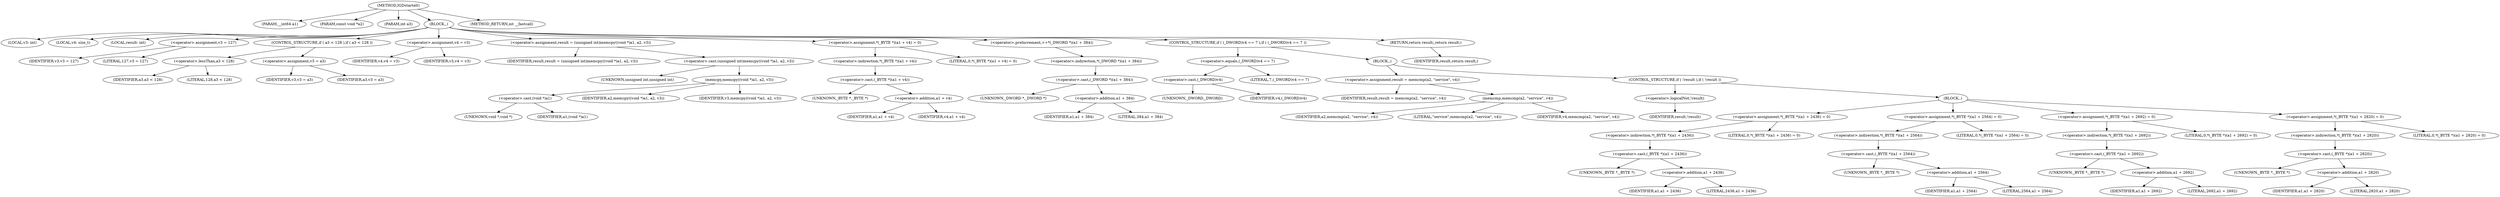 digraph IGDstartelt {  
"1000104" [label = "(METHOD,IGDstartelt)" ]
"1000105" [label = "(PARAM,__int64 a1)" ]
"1000106" [label = "(PARAM,const void *a2)" ]
"1000107" [label = "(PARAM,int a3)" ]
"1000108" [label = "(BLOCK,,)" ]
"1000109" [label = "(LOCAL,v3: int)" ]
"1000110" [label = "(LOCAL,v4: size_t)" ]
"1000111" [label = "(LOCAL,result: int)" ]
"1000112" [label = "(<operator>.assignment,v3 = 127)" ]
"1000113" [label = "(IDENTIFIER,v3,v3 = 127)" ]
"1000114" [label = "(LITERAL,127,v3 = 127)" ]
"1000115" [label = "(CONTROL_STRUCTURE,if ( a3 < 128 ),if ( a3 < 128 ))" ]
"1000116" [label = "(<operator>.lessThan,a3 < 128)" ]
"1000117" [label = "(IDENTIFIER,a3,a3 < 128)" ]
"1000118" [label = "(LITERAL,128,a3 < 128)" ]
"1000119" [label = "(<operator>.assignment,v3 = a3)" ]
"1000120" [label = "(IDENTIFIER,v3,v3 = a3)" ]
"1000121" [label = "(IDENTIFIER,a3,v3 = a3)" ]
"1000122" [label = "(<operator>.assignment,v4 = v3)" ]
"1000123" [label = "(IDENTIFIER,v4,v4 = v3)" ]
"1000124" [label = "(IDENTIFIER,v3,v4 = v3)" ]
"1000125" [label = "(<operator>.assignment,result = (unsigned int)memcpy((void *)a1, a2, v3))" ]
"1000126" [label = "(IDENTIFIER,result,result = (unsigned int)memcpy((void *)a1, a2, v3))" ]
"1000127" [label = "(<operator>.cast,(unsigned int)memcpy((void *)a1, a2, v3))" ]
"1000128" [label = "(UNKNOWN,unsigned int,unsigned int)" ]
"1000129" [label = "(memcpy,memcpy((void *)a1, a2, v3))" ]
"1000130" [label = "(<operator>.cast,(void *)a1)" ]
"1000131" [label = "(UNKNOWN,void *,void *)" ]
"1000132" [label = "(IDENTIFIER,a1,(void *)a1)" ]
"1000133" [label = "(IDENTIFIER,a2,memcpy((void *)a1, a2, v3))" ]
"1000134" [label = "(IDENTIFIER,v3,memcpy((void *)a1, a2, v3))" ]
"1000135" [label = "(<operator>.assignment,*(_BYTE *)(a1 + v4) = 0)" ]
"1000136" [label = "(<operator>.indirection,*(_BYTE *)(a1 + v4))" ]
"1000137" [label = "(<operator>.cast,(_BYTE *)(a1 + v4))" ]
"1000138" [label = "(UNKNOWN,_BYTE *,_BYTE *)" ]
"1000139" [label = "(<operator>.addition,a1 + v4)" ]
"1000140" [label = "(IDENTIFIER,a1,a1 + v4)" ]
"1000141" [label = "(IDENTIFIER,v4,a1 + v4)" ]
"1000142" [label = "(LITERAL,0,*(_BYTE *)(a1 + v4) = 0)" ]
"1000143" [label = "(<operator>.preIncrement,++*(_DWORD *)(a1 + 384))" ]
"1000144" [label = "(<operator>.indirection,*(_DWORD *)(a1 + 384))" ]
"1000145" [label = "(<operator>.cast,(_DWORD *)(a1 + 384))" ]
"1000146" [label = "(UNKNOWN,_DWORD *,_DWORD *)" ]
"1000147" [label = "(<operator>.addition,a1 + 384)" ]
"1000148" [label = "(IDENTIFIER,a1,a1 + 384)" ]
"1000149" [label = "(LITERAL,384,a1 + 384)" ]
"1000150" [label = "(CONTROL_STRUCTURE,if ( (_DWORD)v4 == 7 ),if ( (_DWORD)v4 == 7 ))" ]
"1000151" [label = "(<operator>.equals,(_DWORD)v4 == 7)" ]
"1000152" [label = "(<operator>.cast,(_DWORD)v4)" ]
"1000153" [label = "(UNKNOWN,_DWORD,_DWORD)" ]
"1000154" [label = "(IDENTIFIER,v4,(_DWORD)v4)" ]
"1000155" [label = "(LITERAL,7,(_DWORD)v4 == 7)" ]
"1000156" [label = "(BLOCK,,)" ]
"1000157" [label = "(<operator>.assignment,result = memcmp(a2, \"service\", v4))" ]
"1000158" [label = "(IDENTIFIER,result,result = memcmp(a2, \"service\", v4))" ]
"1000159" [label = "(memcmp,memcmp(a2, \"service\", v4))" ]
"1000160" [label = "(IDENTIFIER,a2,memcmp(a2, \"service\", v4))" ]
"1000161" [label = "(LITERAL,\"service\",memcmp(a2, \"service\", v4))" ]
"1000162" [label = "(IDENTIFIER,v4,memcmp(a2, \"service\", v4))" ]
"1000163" [label = "(CONTROL_STRUCTURE,if ( !result ),if ( !result ))" ]
"1000164" [label = "(<operator>.logicalNot,!result)" ]
"1000165" [label = "(IDENTIFIER,result,!result)" ]
"1000166" [label = "(BLOCK,,)" ]
"1000167" [label = "(<operator>.assignment,*(_BYTE *)(a1 + 2436) = 0)" ]
"1000168" [label = "(<operator>.indirection,*(_BYTE *)(a1 + 2436))" ]
"1000169" [label = "(<operator>.cast,(_BYTE *)(a1 + 2436))" ]
"1000170" [label = "(UNKNOWN,_BYTE *,_BYTE *)" ]
"1000171" [label = "(<operator>.addition,a1 + 2436)" ]
"1000172" [label = "(IDENTIFIER,a1,a1 + 2436)" ]
"1000173" [label = "(LITERAL,2436,a1 + 2436)" ]
"1000174" [label = "(LITERAL,0,*(_BYTE *)(a1 + 2436) = 0)" ]
"1000175" [label = "(<operator>.assignment,*(_BYTE *)(a1 + 2564) = 0)" ]
"1000176" [label = "(<operator>.indirection,*(_BYTE *)(a1 + 2564))" ]
"1000177" [label = "(<operator>.cast,(_BYTE *)(a1 + 2564))" ]
"1000178" [label = "(UNKNOWN,_BYTE *,_BYTE *)" ]
"1000179" [label = "(<operator>.addition,a1 + 2564)" ]
"1000180" [label = "(IDENTIFIER,a1,a1 + 2564)" ]
"1000181" [label = "(LITERAL,2564,a1 + 2564)" ]
"1000182" [label = "(LITERAL,0,*(_BYTE *)(a1 + 2564) = 0)" ]
"1000183" [label = "(<operator>.assignment,*(_BYTE *)(a1 + 2692) = 0)" ]
"1000184" [label = "(<operator>.indirection,*(_BYTE *)(a1 + 2692))" ]
"1000185" [label = "(<operator>.cast,(_BYTE *)(a1 + 2692))" ]
"1000186" [label = "(UNKNOWN,_BYTE *,_BYTE *)" ]
"1000187" [label = "(<operator>.addition,a1 + 2692)" ]
"1000188" [label = "(IDENTIFIER,a1,a1 + 2692)" ]
"1000189" [label = "(LITERAL,2692,a1 + 2692)" ]
"1000190" [label = "(LITERAL,0,*(_BYTE *)(a1 + 2692) = 0)" ]
"1000191" [label = "(<operator>.assignment,*(_BYTE *)(a1 + 2820) = 0)" ]
"1000192" [label = "(<operator>.indirection,*(_BYTE *)(a1 + 2820))" ]
"1000193" [label = "(<operator>.cast,(_BYTE *)(a1 + 2820))" ]
"1000194" [label = "(UNKNOWN,_BYTE *,_BYTE *)" ]
"1000195" [label = "(<operator>.addition,a1 + 2820)" ]
"1000196" [label = "(IDENTIFIER,a1,a1 + 2820)" ]
"1000197" [label = "(LITERAL,2820,a1 + 2820)" ]
"1000198" [label = "(LITERAL,0,*(_BYTE *)(a1 + 2820) = 0)" ]
"1000199" [label = "(RETURN,return result;,return result;)" ]
"1000200" [label = "(IDENTIFIER,result,return result;)" ]
"1000201" [label = "(METHOD_RETURN,int __fastcall)" ]
  "1000104" -> "1000105" 
  "1000104" -> "1000106" 
  "1000104" -> "1000107" 
  "1000104" -> "1000108" 
  "1000104" -> "1000201" 
  "1000108" -> "1000109" 
  "1000108" -> "1000110" 
  "1000108" -> "1000111" 
  "1000108" -> "1000112" 
  "1000108" -> "1000115" 
  "1000108" -> "1000122" 
  "1000108" -> "1000125" 
  "1000108" -> "1000135" 
  "1000108" -> "1000143" 
  "1000108" -> "1000150" 
  "1000108" -> "1000199" 
  "1000112" -> "1000113" 
  "1000112" -> "1000114" 
  "1000115" -> "1000116" 
  "1000115" -> "1000119" 
  "1000116" -> "1000117" 
  "1000116" -> "1000118" 
  "1000119" -> "1000120" 
  "1000119" -> "1000121" 
  "1000122" -> "1000123" 
  "1000122" -> "1000124" 
  "1000125" -> "1000126" 
  "1000125" -> "1000127" 
  "1000127" -> "1000128" 
  "1000127" -> "1000129" 
  "1000129" -> "1000130" 
  "1000129" -> "1000133" 
  "1000129" -> "1000134" 
  "1000130" -> "1000131" 
  "1000130" -> "1000132" 
  "1000135" -> "1000136" 
  "1000135" -> "1000142" 
  "1000136" -> "1000137" 
  "1000137" -> "1000138" 
  "1000137" -> "1000139" 
  "1000139" -> "1000140" 
  "1000139" -> "1000141" 
  "1000143" -> "1000144" 
  "1000144" -> "1000145" 
  "1000145" -> "1000146" 
  "1000145" -> "1000147" 
  "1000147" -> "1000148" 
  "1000147" -> "1000149" 
  "1000150" -> "1000151" 
  "1000150" -> "1000156" 
  "1000151" -> "1000152" 
  "1000151" -> "1000155" 
  "1000152" -> "1000153" 
  "1000152" -> "1000154" 
  "1000156" -> "1000157" 
  "1000156" -> "1000163" 
  "1000157" -> "1000158" 
  "1000157" -> "1000159" 
  "1000159" -> "1000160" 
  "1000159" -> "1000161" 
  "1000159" -> "1000162" 
  "1000163" -> "1000164" 
  "1000163" -> "1000166" 
  "1000164" -> "1000165" 
  "1000166" -> "1000167" 
  "1000166" -> "1000175" 
  "1000166" -> "1000183" 
  "1000166" -> "1000191" 
  "1000167" -> "1000168" 
  "1000167" -> "1000174" 
  "1000168" -> "1000169" 
  "1000169" -> "1000170" 
  "1000169" -> "1000171" 
  "1000171" -> "1000172" 
  "1000171" -> "1000173" 
  "1000175" -> "1000176" 
  "1000175" -> "1000182" 
  "1000176" -> "1000177" 
  "1000177" -> "1000178" 
  "1000177" -> "1000179" 
  "1000179" -> "1000180" 
  "1000179" -> "1000181" 
  "1000183" -> "1000184" 
  "1000183" -> "1000190" 
  "1000184" -> "1000185" 
  "1000185" -> "1000186" 
  "1000185" -> "1000187" 
  "1000187" -> "1000188" 
  "1000187" -> "1000189" 
  "1000191" -> "1000192" 
  "1000191" -> "1000198" 
  "1000192" -> "1000193" 
  "1000193" -> "1000194" 
  "1000193" -> "1000195" 
  "1000195" -> "1000196" 
  "1000195" -> "1000197" 
  "1000199" -> "1000200" 
}
